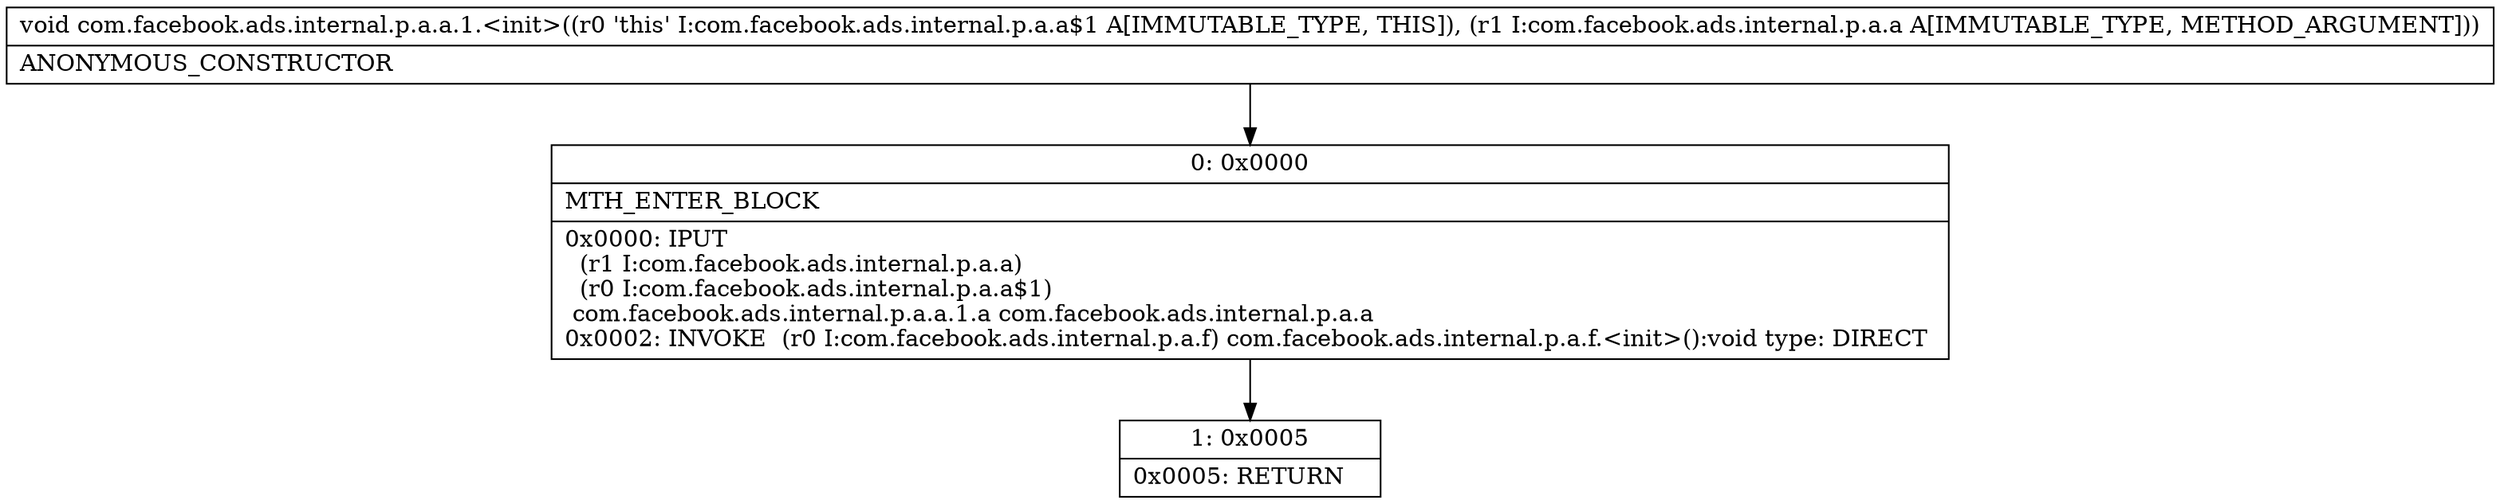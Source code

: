 digraph "CFG forcom.facebook.ads.internal.p.a.a.1.\<init\>(Lcom\/facebook\/ads\/internal\/p\/a\/a;)V" {
Node_0 [shape=record,label="{0\:\ 0x0000|MTH_ENTER_BLOCK\l|0x0000: IPUT  \l  (r1 I:com.facebook.ads.internal.p.a.a)\l  (r0 I:com.facebook.ads.internal.p.a.a$1)\l com.facebook.ads.internal.p.a.a.1.a com.facebook.ads.internal.p.a.a \l0x0002: INVOKE  (r0 I:com.facebook.ads.internal.p.a.f) com.facebook.ads.internal.p.a.f.\<init\>():void type: DIRECT \l}"];
Node_1 [shape=record,label="{1\:\ 0x0005|0x0005: RETURN   \l}"];
MethodNode[shape=record,label="{void com.facebook.ads.internal.p.a.a.1.\<init\>((r0 'this' I:com.facebook.ads.internal.p.a.a$1 A[IMMUTABLE_TYPE, THIS]), (r1 I:com.facebook.ads.internal.p.a.a A[IMMUTABLE_TYPE, METHOD_ARGUMENT]))  | ANONYMOUS_CONSTRUCTOR\l}"];
MethodNode -> Node_0;
Node_0 -> Node_1;
}

